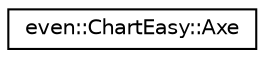 digraph "Graphical Class Hierarchy"
{
  edge [fontname="Helvetica",fontsize="10",labelfontname="Helvetica",labelfontsize="10"];
  node [fontname="Helvetica",fontsize="10",shape=record];
  rankdir="LR";
  Node0 [label="even::ChartEasy::Axe",height=0.2,width=0.4,color="black", fillcolor="white", style="filled",URL="$structeven_1_1_chart_easy_1_1_axe.html",tooltip="Sub Entity describes axe of chart. "];
}
